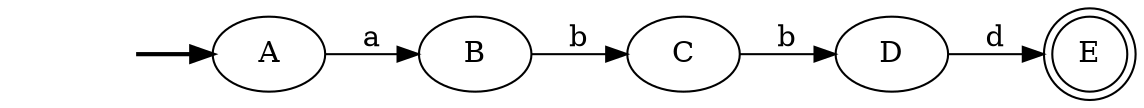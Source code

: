 digraph {
	fake [style=invisible]
	E [shape=doublecircle]
	A [root=true]
	B
	C
	D
	fake -> A [style=bold]
	C -> D [label=b]
	B -> C [label=b]
	D -> E [label=d]
	A -> B [label=a]
	rankdir=LR
}
